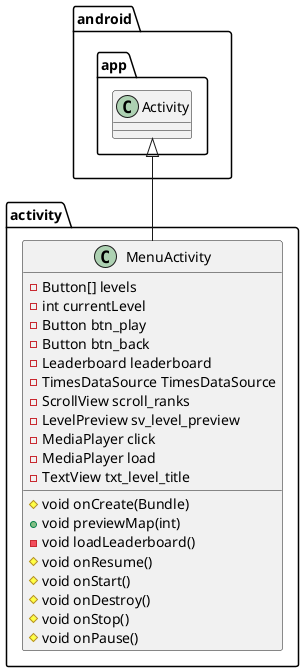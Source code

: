 @startuml
class activity.MenuActivity {
- Button[] levels
- int currentLevel
- Button btn_play
- Button btn_back
- Leaderboard leaderboard
- TimesDataSource TimesDataSource
- ScrollView scroll_ranks
- LevelPreview sv_level_preview
- MediaPlayer click
- MediaPlayer load
- TextView txt_level_title
# void onCreate(Bundle)
+ void previewMap(int)
- void loadLeaderboard()
# void onResume()
# void onStart()
# void onDestroy()
# void onStop()
# void onPause()
}




android.app.Activity <|-- activity.MenuActivity
@enduml